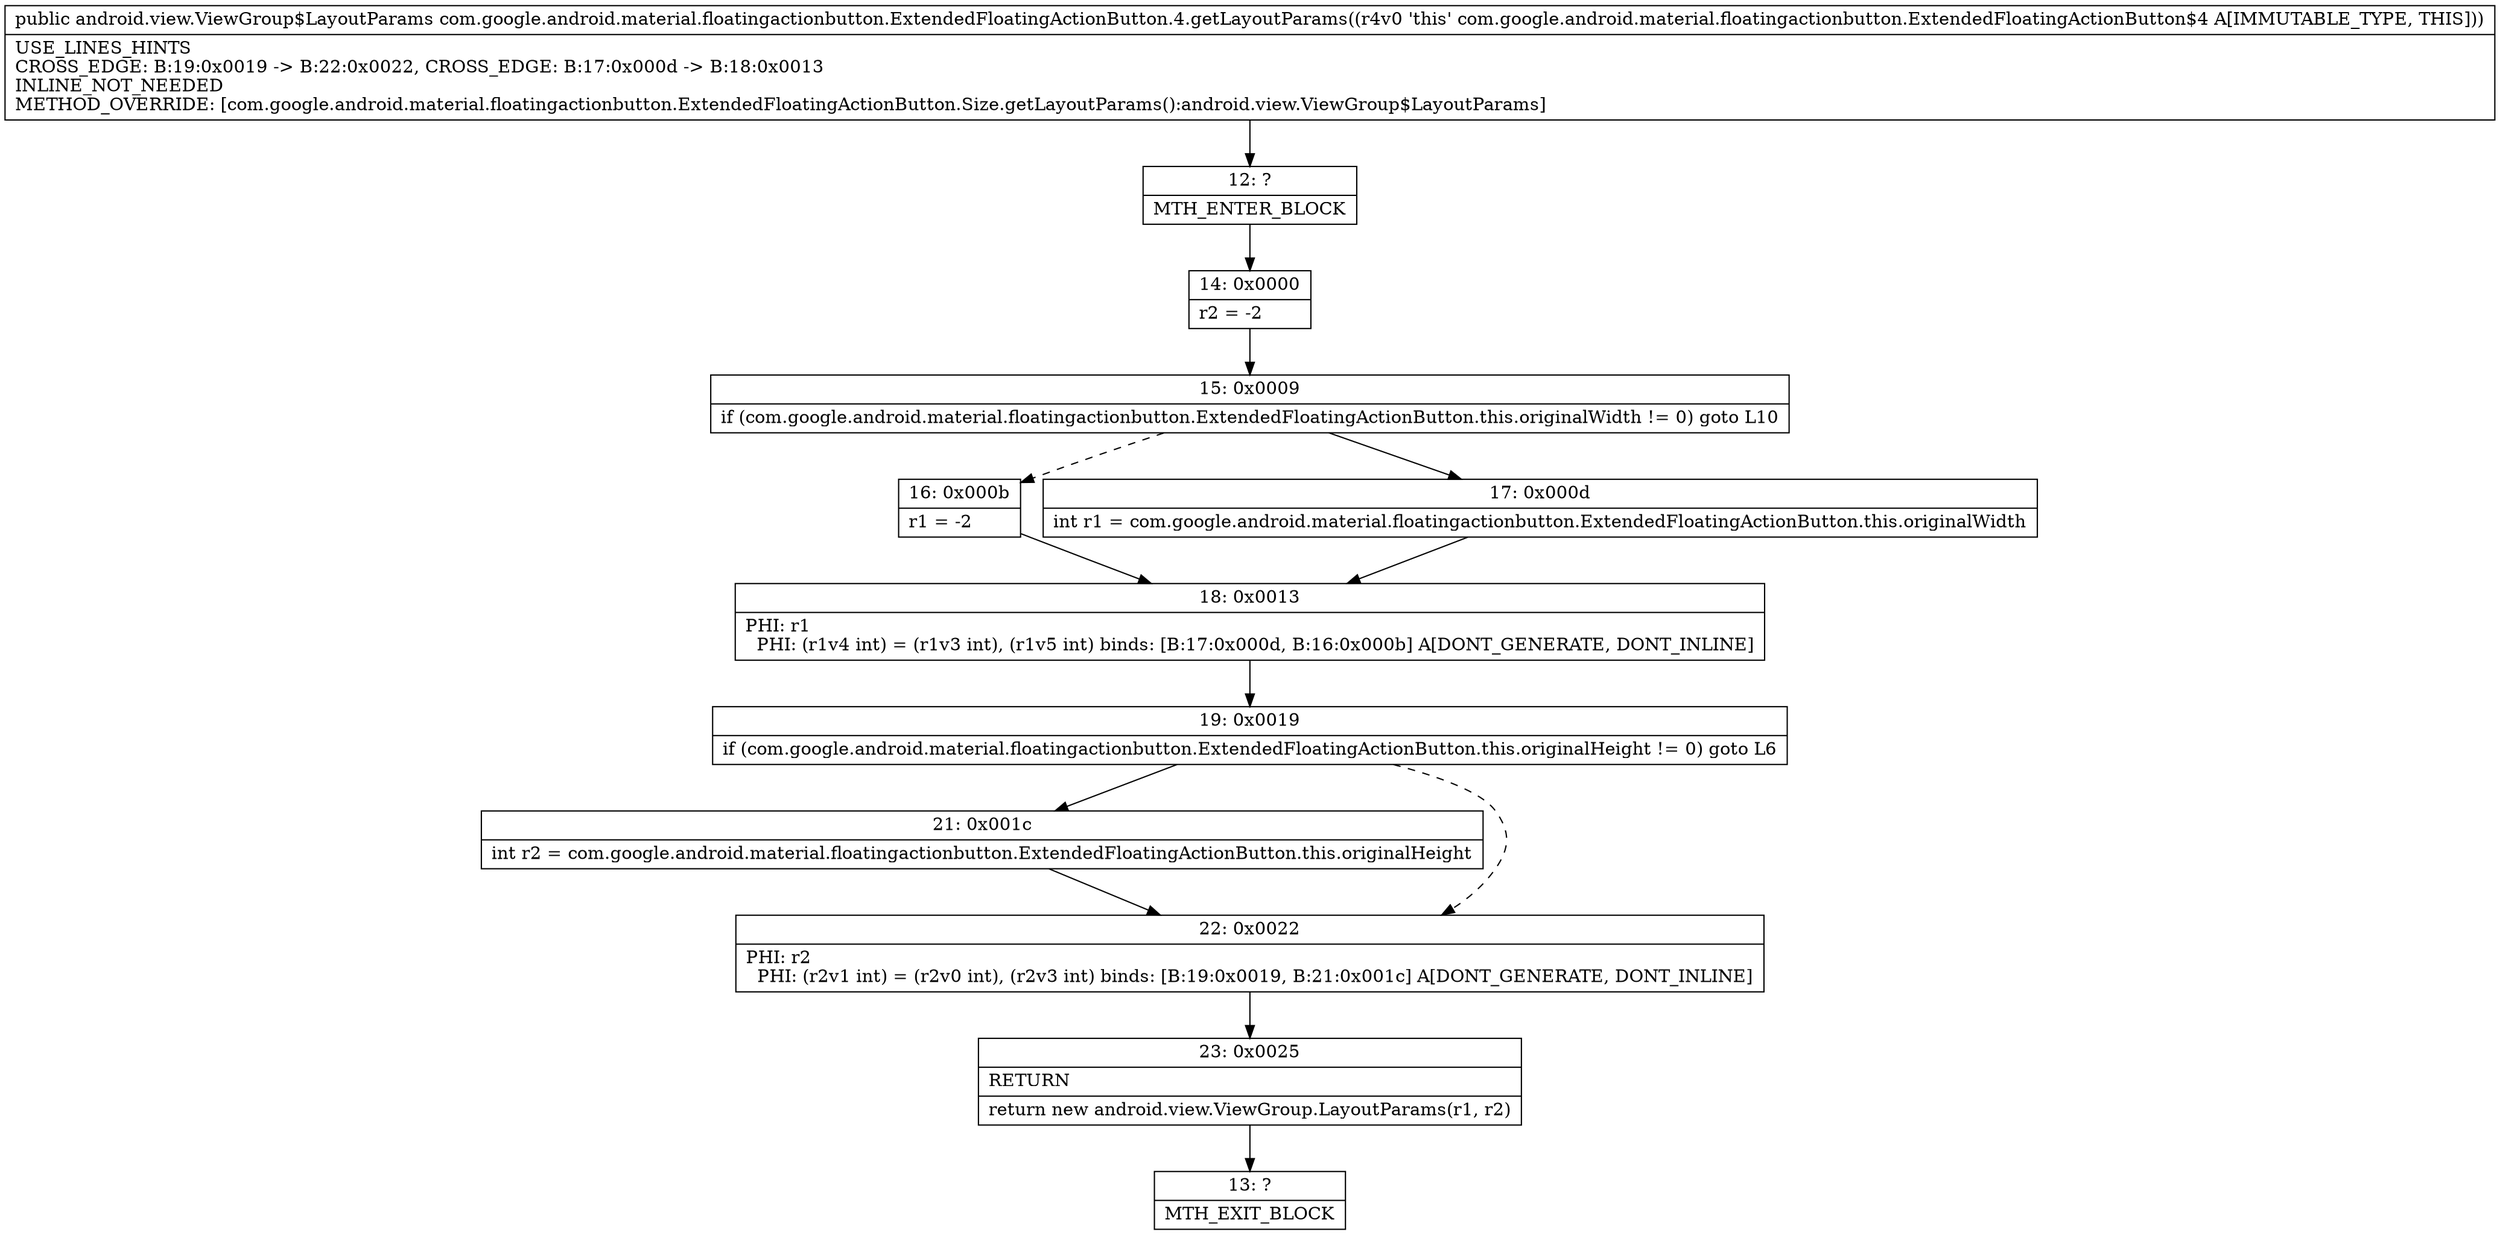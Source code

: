 digraph "CFG forcom.google.android.material.floatingactionbutton.ExtendedFloatingActionButton.4.getLayoutParams()Landroid\/view\/ViewGroup$LayoutParams;" {
Node_12 [shape=record,label="{12\:\ ?|MTH_ENTER_BLOCK\l}"];
Node_14 [shape=record,label="{14\:\ 0x0000|r2 = \-2\l}"];
Node_15 [shape=record,label="{15\:\ 0x0009|if (com.google.android.material.floatingactionbutton.ExtendedFloatingActionButton.this.originalWidth != 0) goto L10\l}"];
Node_16 [shape=record,label="{16\:\ 0x000b|r1 = \-2\l}"];
Node_18 [shape=record,label="{18\:\ 0x0013|PHI: r1 \l  PHI: (r1v4 int) = (r1v3 int), (r1v5 int) binds: [B:17:0x000d, B:16:0x000b] A[DONT_GENERATE, DONT_INLINE]\l}"];
Node_19 [shape=record,label="{19\:\ 0x0019|if (com.google.android.material.floatingactionbutton.ExtendedFloatingActionButton.this.originalHeight != 0) goto L6\l}"];
Node_21 [shape=record,label="{21\:\ 0x001c|int r2 = com.google.android.material.floatingactionbutton.ExtendedFloatingActionButton.this.originalHeight\l}"];
Node_22 [shape=record,label="{22\:\ 0x0022|PHI: r2 \l  PHI: (r2v1 int) = (r2v0 int), (r2v3 int) binds: [B:19:0x0019, B:21:0x001c] A[DONT_GENERATE, DONT_INLINE]\l}"];
Node_23 [shape=record,label="{23\:\ 0x0025|RETURN\l|return new android.view.ViewGroup.LayoutParams(r1, r2)\l}"];
Node_13 [shape=record,label="{13\:\ ?|MTH_EXIT_BLOCK\l}"];
Node_17 [shape=record,label="{17\:\ 0x000d|int r1 = com.google.android.material.floatingactionbutton.ExtendedFloatingActionButton.this.originalWidth\l}"];
MethodNode[shape=record,label="{public android.view.ViewGroup$LayoutParams com.google.android.material.floatingactionbutton.ExtendedFloatingActionButton.4.getLayoutParams((r4v0 'this' com.google.android.material.floatingactionbutton.ExtendedFloatingActionButton$4 A[IMMUTABLE_TYPE, THIS]))  | USE_LINES_HINTS\lCROSS_EDGE: B:19:0x0019 \-\> B:22:0x0022, CROSS_EDGE: B:17:0x000d \-\> B:18:0x0013\lINLINE_NOT_NEEDED\lMETHOD_OVERRIDE: [com.google.android.material.floatingactionbutton.ExtendedFloatingActionButton.Size.getLayoutParams():android.view.ViewGroup$LayoutParams]\l}"];
MethodNode -> Node_12;Node_12 -> Node_14;
Node_14 -> Node_15;
Node_15 -> Node_16[style=dashed];
Node_15 -> Node_17;
Node_16 -> Node_18;
Node_18 -> Node_19;
Node_19 -> Node_21;
Node_19 -> Node_22[style=dashed];
Node_21 -> Node_22;
Node_22 -> Node_23;
Node_23 -> Node_13;
Node_17 -> Node_18;
}

